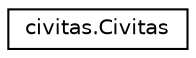 digraph "Representación gráfica de la clase"
{
  edge [fontname="Helvetica",fontsize="10",labelfontname="Helvetica",labelfontsize="10"];
  node [fontname="Helvetica",fontsize="10",shape=record];
  rankdir="LR";
  Node0 [label="civitas.Civitas",height=0.2,width=0.4,color="black", fillcolor="white", style="filled",URL="$classcivitas_1_1Civitas.html"];
}

